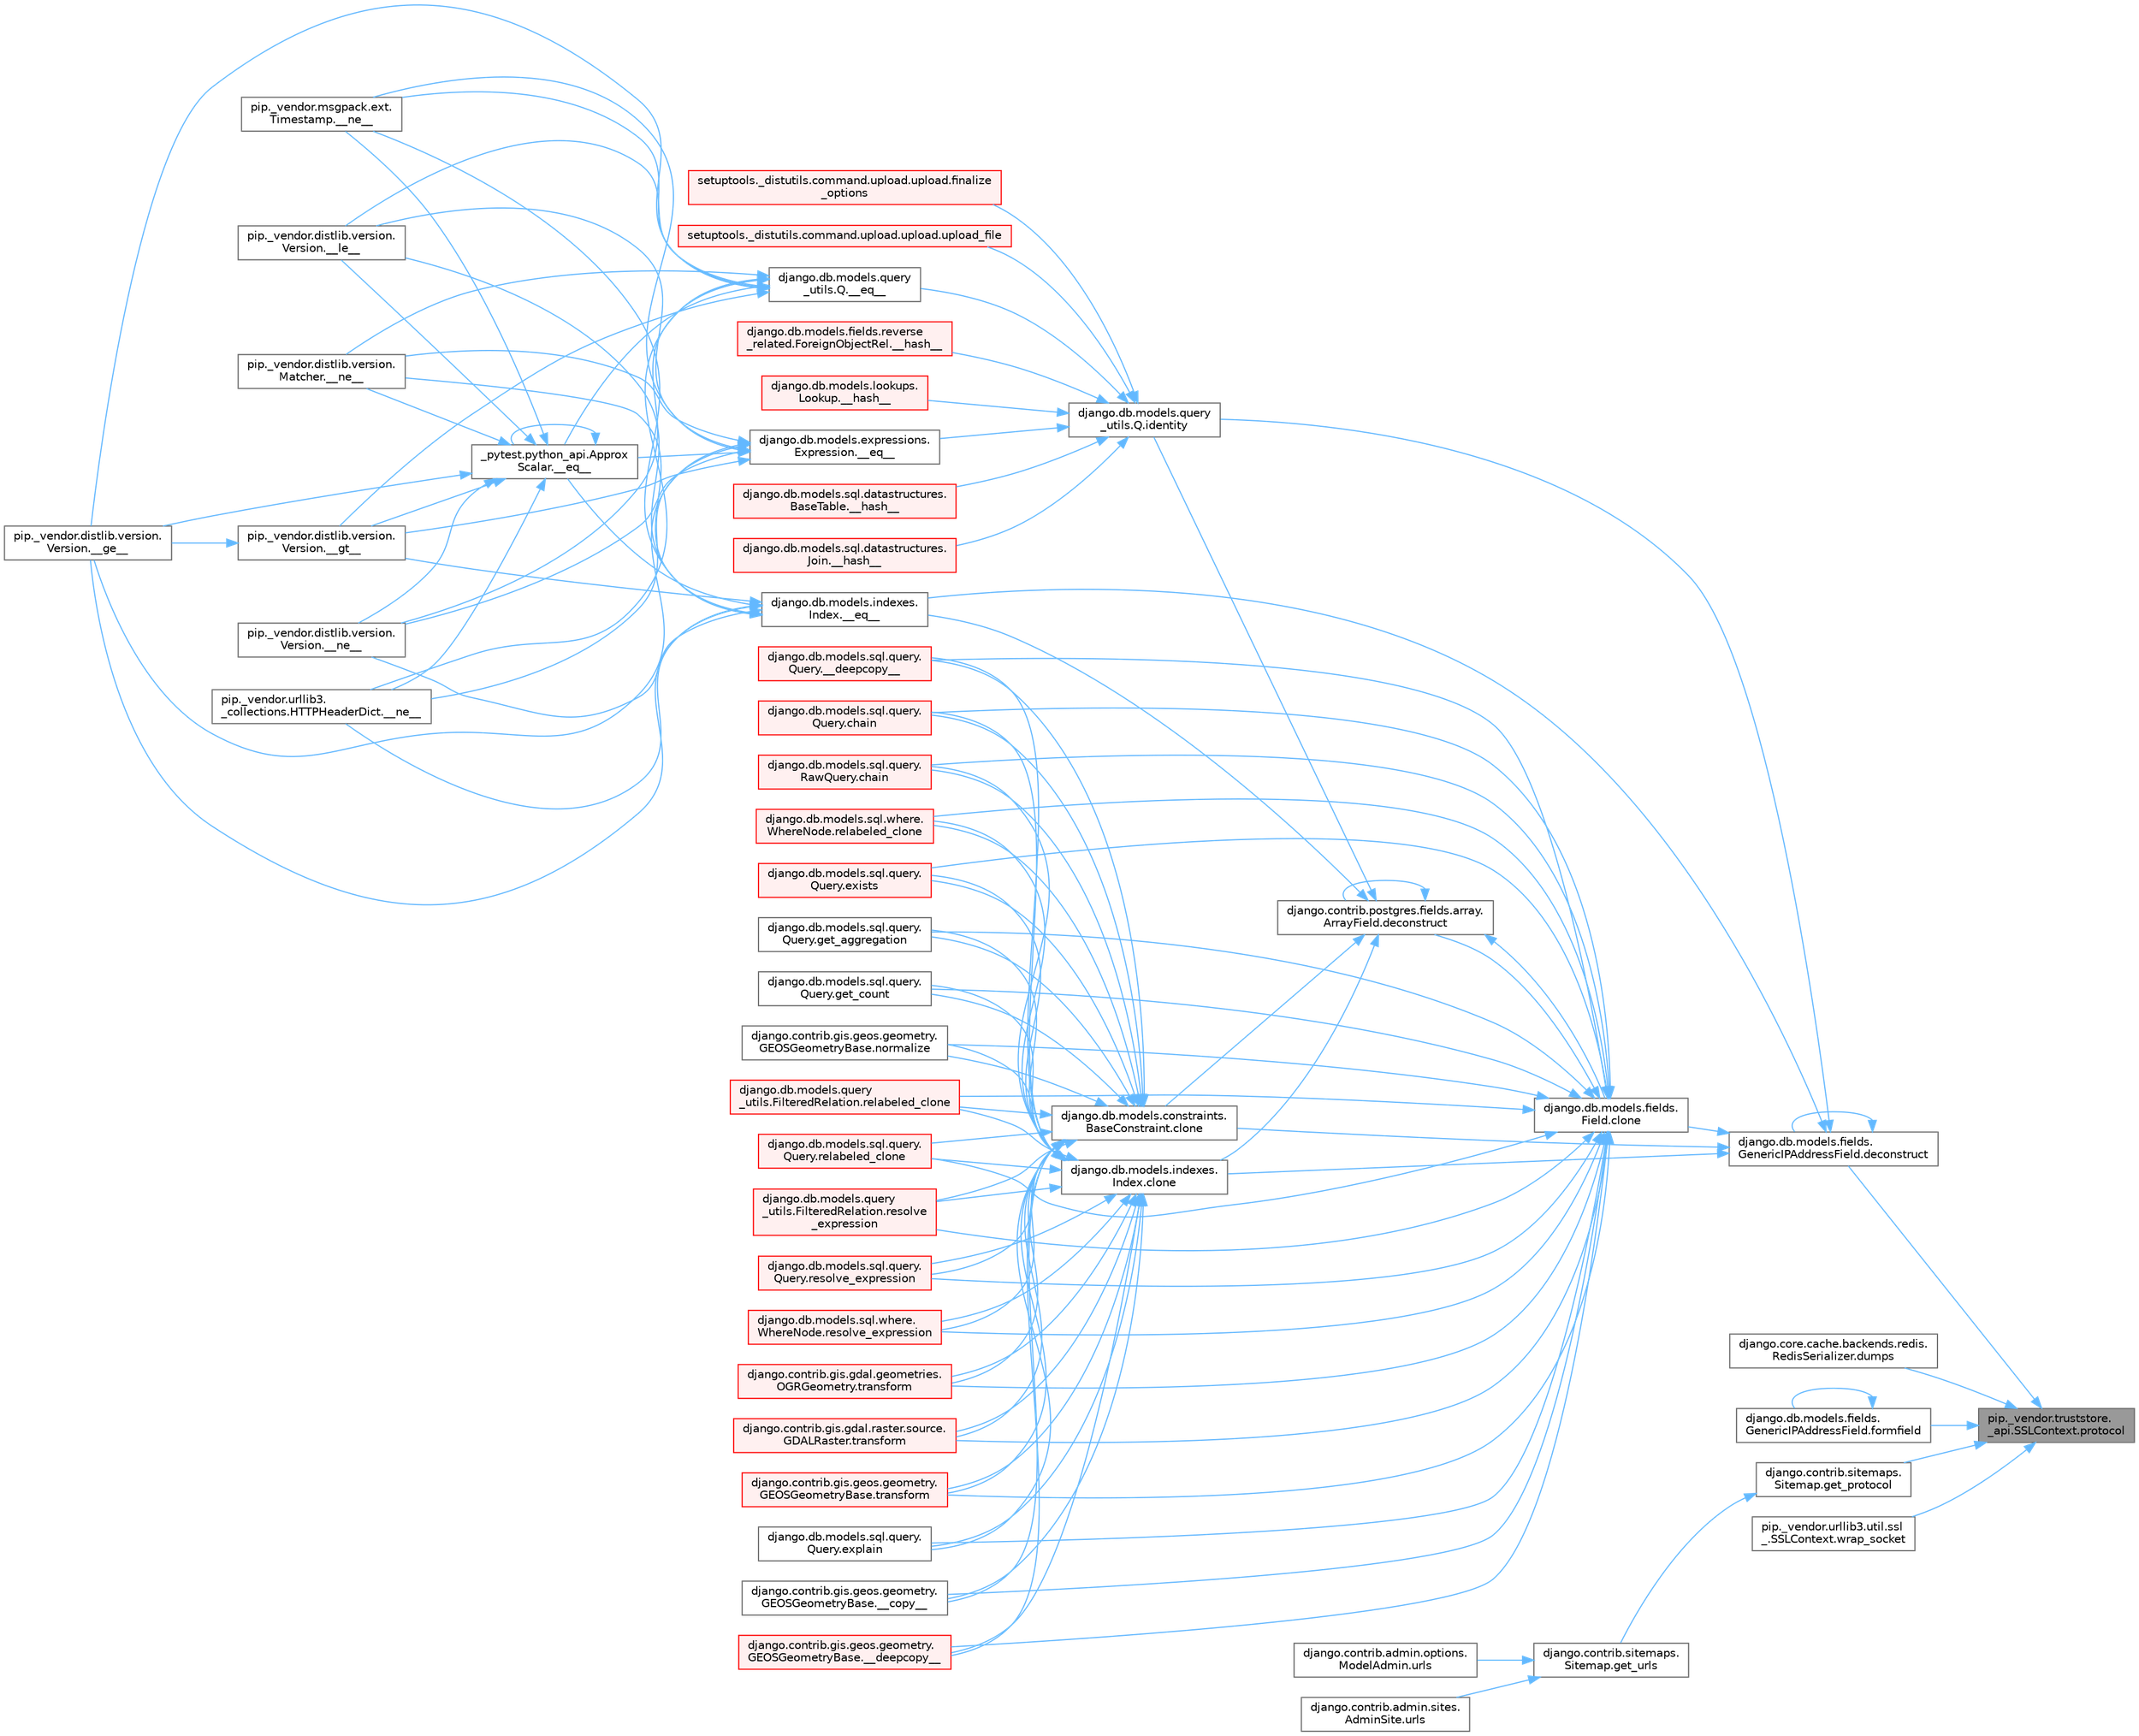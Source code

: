 digraph "pip._vendor.truststore._api.SSLContext.protocol"
{
 // LATEX_PDF_SIZE
  bgcolor="transparent";
  edge [fontname=Helvetica,fontsize=10,labelfontname=Helvetica,labelfontsize=10];
  node [fontname=Helvetica,fontsize=10,shape=box,height=0.2,width=0.4];
  rankdir="RL";
  Node1 [id="Node000001",label="pip._vendor.truststore.\l_api.SSLContext.protocol",height=0.2,width=0.4,color="gray40", fillcolor="grey60", style="filled", fontcolor="black",tooltip=" "];
  Node1 -> Node2 [id="edge1_Node000001_Node000002",dir="back",color="steelblue1",style="solid",tooltip=" "];
  Node2 [id="Node000002",label="django.db.models.fields.\lGenericIPAddressField.deconstruct",height=0.2,width=0.4,color="grey40", fillcolor="white", style="filled",URL="$classdjango_1_1db_1_1models_1_1fields_1_1_generic_i_p_address_field.html#aa8e9e0274916aee4f85ab15963b5bcc4",tooltip=" "];
  Node2 -> Node3 [id="edge2_Node000002_Node000003",dir="back",color="steelblue1",style="solid",tooltip=" "];
  Node3 [id="Node000003",label="django.db.models.indexes.\lIndex.__eq__",height=0.2,width=0.4,color="grey40", fillcolor="white", style="filled",URL="$classdjango_1_1db_1_1models_1_1indexes_1_1_index.html#a610477616672fd35272d94ba513c1496",tooltip=" "];
  Node3 -> Node4 [id="edge3_Node000003_Node000004",dir="back",color="steelblue1",style="solid",tooltip=" "];
  Node4 [id="Node000004",label="_pytest.python_api.Approx\lScalar.__eq__",height=0.2,width=0.4,color="grey40", fillcolor="white", style="filled",URL="$class__pytest_1_1python__api_1_1_approx_scalar.html#af4601ee4ca7409927f88c83ebfc3d923",tooltip=" "];
  Node4 -> Node4 [id="edge4_Node000004_Node000004",dir="back",color="steelblue1",style="solid",tooltip=" "];
  Node4 -> Node5 [id="edge5_Node000004_Node000005",dir="back",color="steelblue1",style="solid",tooltip=" "];
  Node5 [id="Node000005",label="pip._vendor.distlib.version.\lVersion.__ge__",height=0.2,width=0.4,color="grey40", fillcolor="white", style="filled",URL="$classpip_1_1__vendor_1_1distlib_1_1version_1_1_version.html#aa6b7b889cebc687ddb5ed9040d01b1ec",tooltip=" "];
  Node4 -> Node6 [id="edge6_Node000004_Node000006",dir="back",color="steelblue1",style="solid",tooltip=" "];
  Node6 [id="Node000006",label="pip._vendor.distlib.version.\lVersion.__gt__",height=0.2,width=0.4,color="grey40", fillcolor="white", style="filled",URL="$classpip_1_1__vendor_1_1distlib_1_1version_1_1_version.html#a51cf0c8da1bb6829173ff6861b10cb5f",tooltip=" "];
  Node6 -> Node5 [id="edge7_Node000006_Node000005",dir="back",color="steelblue1",style="solid",tooltip=" "];
  Node4 -> Node7 [id="edge8_Node000004_Node000007",dir="back",color="steelblue1",style="solid",tooltip=" "];
  Node7 [id="Node000007",label="pip._vendor.distlib.version.\lVersion.__le__",height=0.2,width=0.4,color="grey40", fillcolor="white", style="filled",URL="$classpip_1_1__vendor_1_1distlib_1_1version_1_1_version.html#ae5e2c5d9b76377e286fcf92a382cbb8b",tooltip=" "];
  Node4 -> Node8 [id="edge9_Node000004_Node000008",dir="back",color="steelblue1",style="solid",tooltip=" "];
  Node8 [id="Node000008",label="pip._vendor.distlib.version.\lMatcher.__ne__",height=0.2,width=0.4,color="grey40", fillcolor="white", style="filled",URL="$classpip_1_1__vendor_1_1distlib_1_1version_1_1_matcher.html#a24f8f8a4686bff3018fee5d22f4e02f1",tooltip=" "];
  Node4 -> Node9 [id="edge10_Node000004_Node000009",dir="back",color="steelblue1",style="solid",tooltip=" "];
  Node9 [id="Node000009",label="pip._vendor.distlib.version.\lVersion.__ne__",height=0.2,width=0.4,color="grey40", fillcolor="white", style="filled",URL="$classpip_1_1__vendor_1_1distlib_1_1version_1_1_version.html#aea3cdf6db007318ab1a2e8d144e2a4a1",tooltip=" "];
  Node4 -> Node10 [id="edge11_Node000004_Node000010",dir="back",color="steelblue1",style="solid",tooltip=" "];
  Node10 [id="Node000010",label="pip._vendor.msgpack.ext.\lTimestamp.__ne__",height=0.2,width=0.4,color="grey40", fillcolor="white", style="filled",URL="$classpip_1_1__vendor_1_1msgpack_1_1ext_1_1_timestamp.html#ac38b8cada8075f7a1133b06bc99b2317",tooltip=" "];
  Node4 -> Node11 [id="edge12_Node000004_Node000011",dir="back",color="steelblue1",style="solid",tooltip=" "];
  Node11 [id="Node000011",label="pip._vendor.urllib3.\l_collections.HTTPHeaderDict.__ne__",height=0.2,width=0.4,color="grey40", fillcolor="white", style="filled",URL="$classpip_1_1__vendor_1_1urllib3_1_1__collections_1_1_h_t_t_p_header_dict.html#aa7766a9499d33160a1258e140e35a806",tooltip=" "];
  Node3 -> Node5 [id="edge13_Node000003_Node000005",dir="back",color="steelblue1",style="solid",tooltip=" "];
  Node3 -> Node6 [id="edge14_Node000003_Node000006",dir="back",color="steelblue1",style="solid",tooltip=" "];
  Node3 -> Node7 [id="edge15_Node000003_Node000007",dir="back",color="steelblue1",style="solid",tooltip=" "];
  Node3 -> Node8 [id="edge16_Node000003_Node000008",dir="back",color="steelblue1",style="solid",tooltip=" "];
  Node3 -> Node9 [id="edge17_Node000003_Node000009",dir="back",color="steelblue1",style="solid",tooltip=" "];
  Node3 -> Node10 [id="edge18_Node000003_Node000010",dir="back",color="steelblue1",style="solid",tooltip=" "];
  Node3 -> Node11 [id="edge19_Node000003_Node000011",dir="back",color="steelblue1",style="solid",tooltip=" "];
  Node2 -> Node12 [id="edge20_Node000002_Node000012",dir="back",color="steelblue1",style="solid",tooltip=" "];
  Node12 [id="Node000012",label="django.db.models.constraints.\lBaseConstraint.clone",height=0.2,width=0.4,color="grey40", fillcolor="white", style="filled",URL="$classdjango_1_1db_1_1models_1_1constraints_1_1_base_constraint.html#a0f02e73d4209006f6317758e83ccf8ac",tooltip=" "];
  Node12 -> Node13 [id="edge21_Node000012_Node000013",dir="back",color="steelblue1",style="solid",tooltip=" "];
  Node13 [id="Node000013",label="django.contrib.gis.geos.geometry.\lGEOSGeometryBase.__copy__",height=0.2,width=0.4,color="grey40", fillcolor="white", style="filled",URL="$classdjango_1_1contrib_1_1gis_1_1geos_1_1geometry_1_1_g_e_o_s_geometry_base.html#ae0f85dbfd6e6e2dab4aa9dd295340b87",tooltip=" "];
  Node12 -> Node14 [id="edge22_Node000012_Node000014",dir="back",color="steelblue1",style="solid",tooltip=" "];
  Node14 [id="Node000014",label="django.contrib.gis.geos.geometry.\lGEOSGeometryBase.__deepcopy__",height=0.2,width=0.4,color="red", fillcolor="#FFF0F0", style="filled",URL="$classdjango_1_1contrib_1_1gis_1_1geos_1_1geometry_1_1_g_e_o_s_geometry_base.html#ac6f16be987e8c98b9ecb52ccb388c18c",tooltip=" "];
  Node12 -> Node304 [id="edge23_Node000012_Node000304",dir="back",color="steelblue1",style="solid",tooltip=" "];
  Node304 [id="Node000304",label="django.db.models.sql.query.\lQuery.__deepcopy__",height=0.2,width=0.4,color="red", fillcolor="#FFF0F0", style="filled",URL="$classdjango_1_1db_1_1models_1_1sql_1_1query_1_1_query.html#a03b0d1ca81a588c179694300577a5dde",tooltip=" "];
  Node12 -> Node305 [id="edge24_Node000012_Node000305",dir="back",color="steelblue1",style="solid",tooltip=" "];
  Node305 [id="Node000305",label="django.db.models.sql.query.\lQuery.chain",height=0.2,width=0.4,color="red", fillcolor="#FFF0F0", style="filled",URL="$classdjango_1_1db_1_1models_1_1sql_1_1query_1_1_query.html#aa3fe5320676d05bc24bd69dcfc785a8f",tooltip=" "];
  Node12 -> Node311 [id="edge25_Node000012_Node000311",dir="back",color="steelblue1",style="solid",tooltip=" "];
  Node311 [id="Node000311",label="django.db.models.sql.query.\lRawQuery.chain",height=0.2,width=0.4,color="red", fillcolor="#FFF0F0", style="filled",URL="$classdjango_1_1db_1_1models_1_1sql_1_1query_1_1_raw_query.html#a7fe9f8502e3420c0378f6edce01aa68b",tooltip=" "];
  Node12 -> Node312 [id="edge26_Node000012_Node000312",dir="back",color="steelblue1",style="solid",tooltip=" "];
  Node312 [id="Node000312",label="django.db.models.sql.query.\lQuery.exists",height=0.2,width=0.4,color="red", fillcolor="#FFF0F0", style="filled",URL="$classdjango_1_1db_1_1models_1_1sql_1_1query_1_1_query.html#ae5c8bc324c4badfdcba3d115464be353",tooltip=" "];
  Node12 -> Node463 [id="edge27_Node000012_Node000463",dir="back",color="steelblue1",style="solid",tooltip=" "];
  Node463 [id="Node000463",label="django.db.models.sql.query.\lQuery.explain",height=0.2,width=0.4,color="grey40", fillcolor="white", style="filled",URL="$classdjango_1_1db_1_1models_1_1sql_1_1query_1_1_query.html#a2017a64b53a6a8b184261899b21895e4",tooltip=" "];
  Node12 -> Node464 [id="edge28_Node000012_Node000464",dir="back",color="steelblue1",style="solid",tooltip=" "];
  Node464 [id="Node000464",label="django.db.models.sql.query.\lQuery.get_aggregation",height=0.2,width=0.4,color="grey40", fillcolor="white", style="filled",URL="$classdjango_1_1db_1_1models_1_1sql_1_1query_1_1_query.html#a838bcc369ee808b360b6ab68323868e0",tooltip=" "];
  Node12 -> Node465 [id="edge29_Node000012_Node000465",dir="back",color="steelblue1",style="solid",tooltip=" "];
  Node465 [id="Node000465",label="django.db.models.sql.query.\lQuery.get_count",height=0.2,width=0.4,color="grey40", fillcolor="white", style="filled",URL="$classdjango_1_1db_1_1models_1_1sql_1_1query_1_1_query.html#a4e6c10ea949b3a1c70851e0002656a09",tooltip=" "];
  Node12 -> Node466 [id="edge30_Node000012_Node000466",dir="back",color="steelblue1",style="solid",tooltip=" "];
  Node466 [id="Node000466",label="django.contrib.gis.geos.geometry.\lGEOSGeometryBase.normalize",height=0.2,width=0.4,color="grey40", fillcolor="white", style="filled",URL="$classdjango_1_1contrib_1_1gis_1_1geos_1_1geometry_1_1_g_e_o_s_geometry_base.html#a8aced8b6d5ffee28e6220e108d7fec9b",tooltip=" "];
  Node12 -> Node467 [id="edge31_Node000012_Node000467",dir="back",color="steelblue1",style="solid",tooltip=" "];
  Node467 [id="Node000467",label="django.db.models.query\l_utils.FilteredRelation.relabeled_clone",height=0.2,width=0.4,color="red", fillcolor="#FFF0F0", style="filled",URL="$classdjango_1_1db_1_1models_1_1query__utils_1_1_filtered_relation.html#a54721cf88cda04227bc9137fac94d470",tooltip=" "];
  Node12 -> Node470 [id="edge32_Node000012_Node000470",dir="back",color="steelblue1",style="solid",tooltip=" "];
  Node470 [id="Node000470",label="django.db.models.sql.query.\lQuery.relabeled_clone",height=0.2,width=0.4,color="red", fillcolor="#FFF0F0", style="filled",URL="$classdjango_1_1db_1_1models_1_1sql_1_1query_1_1_query.html#af280d6a64a9e44dd71caa13a91ccf716",tooltip=" "];
  Node12 -> Node473 [id="edge33_Node000012_Node000473",dir="back",color="steelblue1",style="solid",tooltip=" "];
  Node473 [id="Node000473",label="django.db.models.sql.where.\lWhereNode.relabeled_clone",height=0.2,width=0.4,color="red", fillcolor="#FFF0F0", style="filled",URL="$classdjango_1_1db_1_1models_1_1sql_1_1where_1_1_where_node.html#acb4f80fab7f4124b0f0e418442cec200",tooltip=" "];
  Node12 -> Node474 [id="edge34_Node000012_Node000474",dir="back",color="steelblue1",style="solid",tooltip=" "];
  Node474 [id="Node000474",label="django.db.models.query\l_utils.FilteredRelation.resolve\l_expression",height=0.2,width=0.4,color="red", fillcolor="#FFF0F0", style="filled",URL="$classdjango_1_1db_1_1models_1_1query__utils_1_1_filtered_relation.html#a3f24fb1b73679c55925f8e4dcd511536",tooltip=" "];
  Node12 -> Node1375 [id="edge35_Node000012_Node001375",dir="back",color="steelblue1",style="solid",tooltip=" "];
  Node1375 [id="Node001375",label="django.db.models.sql.query.\lQuery.resolve_expression",height=0.2,width=0.4,color="red", fillcolor="#FFF0F0", style="filled",URL="$classdjango_1_1db_1_1models_1_1sql_1_1query_1_1_query.html#a9f7253d9010a6f0082182c39b0255e52",tooltip=" "];
  Node12 -> Node1376 [id="edge36_Node000012_Node001376",dir="back",color="steelblue1",style="solid",tooltip=" "];
  Node1376 [id="Node001376",label="django.db.models.sql.where.\lWhereNode.resolve_expression",height=0.2,width=0.4,color="red", fillcolor="#FFF0F0", style="filled",URL="$classdjango_1_1db_1_1models_1_1sql_1_1where_1_1_where_node.html#a6c40a769daf4cf5e7eac05f3943d42e9",tooltip=" "];
  Node12 -> Node1377 [id="edge37_Node000012_Node001377",dir="back",color="steelblue1",style="solid",tooltip=" "];
  Node1377 [id="Node001377",label="django.contrib.gis.gdal.geometries.\lOGRGeometry.transform",height=0.2,width=0.4,color="red", fillcolor="#FFF0F0", style="filled",URL="$classdjango_1_1contrib_1_1gis_1_1gdal_1_1geometries_1_1_o_g_r_geometry.html#ab67a02e9a12ddd1da2a9bbe77efe3f93",tooltip=" "];
  Node12 -> Node1382 [id="edge38_Node000012_Node001382",dir="back",color="steelblue1",style="solid",tooltip=" "];
  Node1382 [id="Node001382",label="django.contrib.gis.gdal.raster.source.\lGDALRaster.transform",height=0.2,width=0.4,color="red", fillcolor="#FFF0F0", style="filled",URL="$classdjango_1_1contrib_1_1gis_1_1gdal_1_1raster_1_1source_1_1_g_d_a_l_raster.html#ac5283a9f9f3834181470dffd8dcddbd0",tooltip=" "];
  Node12 -> Node1383 [id="edge39_Node000012_Node001383",dir="back",color="steelblue1",style="solid",tooltip=" "];
  Node1383 [id="Node001383",label="django.contrib.gis.geos.geometry.\lGEOSGeometryBase.transform",height=0.2,width=0.4,color="red", fillcolor="#FFF0F0", style="filled",URL="$classdjango_1_1contrib_1_1gis_1_1geos_1_1geometry_1_1_g_e_o_s_geometry_base.html#aeaa8ab6c866c4423240e0e096ffa8975",tooltip=" "];
  Node2 -> Node460 [id="edge40_Node000002_Node000460",dir="back",color="steelblue1",style="solid",tooltip=" "];
  Node460 [id="Node000460",label="django.db.models.fields.\lField.clone",height=0.2,width=0.4,color="grey40", fillcolor="white", style="filled",URL="$classdjango_1_1db_1_1models_1_1fields_1_1_field.html#aeaf9d4a620ef742dbc6414393f549ee2",tooltip=" "];
  Node460 -> Node13 [id="edge41_Node000460_Node000013",dir="back",color="steelblue1",style="solid",tooltip=" "];
  Node460 -> Node14 [id="edge42_Node000460_Node000014",dir="back",color="steelblue1",style="solid",tooltip=" "];
  Node460 -> Node304 [id="edge43_Node000460_Node000304",dir="back",color="steelblue1",style="solid",tooltip=" "];
  Node460 -> Node305 [id="edge44_Node000460_Node000305",dir="back",color="steelblue1",style="solid",tooltip=" "];
  Node460 -> Node311 [id="edge45_Node000460_Node000311",dir="back",color="steelblue1",style="solid",tooltip=" "];
  Node460 -> Node461 [id="edge46_Node000460_Node000461",dir="back",color="steelblue1",style="solid",tooltip=" "];
  Node461 [id="Node000461",label="django.contrib.postgres.fields.array.\lArrayField.deconstruct",height=0.2,width=0.4,color="grey40", fillcolor="white", style="filled",URL="$classdjango_1_1contrib_1_1postgres_1_1fields_1_1array_1_1_array_field.html#a030c65c8cc59007bba984053418f318b",tooltip=" "];
  Node461 -> Node3 [id="edge47_Node000461_Node000003",dir="back",color="steelblue1",style="solid",tooltip=" "];
  Node461 -> Node12 [id="edge48_Node000461_Node000012",dir="back",color="steelblue1",style="solid",tooltip=" "];
  Node461 -> Node460 [id="edge49_Node000461_Node000460",dir="back",color="steelblue1",style="solid",tooltip=" "];
  Node461 -> Node462 [id="edge50_Node000461_Node000462",dir="back",color="steelblue1",style="solid",tooltip=" "];
  Node462 [id="Node000462",label="django.db.models.indexes.\lIndex.clone",height=0.2,width=0.4,color="grey40", fillcolor="white", style="filled",URL="$classdjango_1_1db_1_1models_1_1indexes_1_1_index.html#aeaccf659cbc1989e539625d16602541e",tooltip=" "];
  Node462 -> Node13 [id="edge51_Node000462_Node000013",dir="back",color="steelblue1",style="solid",tooltip=" "];
  Node462 -> Node14 [id="edge52_Node000462_Node000014",dir="back",color="steelblue1",style="solid",tooltip=" "];
  Node462 -> Node304 [id="edge53_Node000462_Node000304",dir="back",color="steelblue1",style="solid",tooltip=" "];
  Node462 -> Node305 [id="edge54_Node000462_Node000305",dir="back",color="steelblue1",style="solid",tooltip=" "];
  Node462 -> Node311 [id="edge55_Node000462_Node000311",dir="back",color="steelblue1",style="solid",tooltip=" "];
  Node462 -> Node312 [id="edge56_Node000462_Node000312",dir="back",color="steelblue1",style="solid",tooltip=" "];
  Node462 -> Node463 [id="edge57_Node000462_Node000463",dir="back",color="steelblue1",style="solid",tooltip=" "];
  Node462 -> Node464 [id="edge58_Node000462_Node000464",dir="back",color="steelblue1",style="solid",tooltip=" "];
  Node462 -> Node465 [id="edge59_Node000462_Node000465",dir="back",color="steelblue1",style="solid",tooltip=" "];
  Node462 -> Node466 [id="edge60_Node000462_Node000466",dir="back",color="steelblue1",style="solid",tooltip=" "];
  Node462 -> Node467 [id="edge61_Node000462_Node000467",dir="back",color="steelblue1",style="solid",tooltip=" "];
  Node462 -> Node470 [id="edge62_Node000462_Node000470",dir="back",color="steelblue1",style="solid",tooltip=" "];
  Node462 -> Node473 [id="edge63_Node000462_Node000473",dir="back",color="steelblue1",style="solid",tooltip=" "];
  Node462 -> Node474 [id="edge64_Node000462_Node000474",dir="back",color="steelblue1",style="solid",tooltip=" "];
  Node462 -> Node1375 [id="edge65_Node000462_Node001375",dir="back",color="steelblue1",style="solid",tooltip=" "];
  Node462 -> Node1376 [id="edge66_Node000462_Node001376",dir="back",color="steelblue1",style="solid",tooltip=" "];
  Node462 -> Node1377 [id="edge67_Node000462_Node001377",dir="back",color="steelblue1",style="solid",tooltip=" "];
  Node462 -> Node1382 [id="edge68_Node000462_Node001382",dir="back",color="steelblue1",style="solid",tooltip=" "];
  Node462 -> Node1383 [id="edge69_Node000462_Node001383",dir="back",color="steelblue1",style="solid",tooltip=" "];
  Node461 -> Node461 [id="edge70_Node000461_Node000461",dir="back",color="steelblue1",style="solid",tooltip=" "];
  Node461 -> Node698 [id="edge71_Node000461_Node000698",dir="back",color="steelblue1",style="solid",tooltip=" "];
  Node698 [id="Node000698",label="django.db.models.query\l_utils.Q.identity",height=0.2,width=0.4,color="grey40", fillcolor="white", style="filled",URL="$classdjango_1_1db_1_1models_1_1query__utils_1_1_q.html#a63129a45cd7e8fa8b4789ce076f445a3",tooltip=" "];
  Node698 -> Node89 [id="edge72_Node000698_Node000089",dir="back",color="steelblue1",style="solid",tooltip=" "];
  Node89 [id="Node000089",label="django.db.models.expressions.\lExpression.__eq__",height=0.2,width=0.4,color="grey40", fillcolor="white", style="filled",URL="$classdjango_1_1db_1_1models_1_1expressions_1_1_expression.html#adb4c2940b4e88b38771aac46593315e1",tooltip=" "];
  Node89 -> Node4 [id="edge73_Node000089_Node000004",dir="back",color="steelblue1",style="solid",tooltip=" "];
  Node89 -> Node5 [id="edge74_Node000089_Node000005",dir="back",color="steelblue1",style="solid",tooltip=" "];
  Node89 -> Node6 [id="edge75_Node000089_Node000006",dir="back",color="steelblue1",style="solid",tooltip=" "];
  Node89 -> Node7 [id="edge76_Node000089_Node000007",dir="back",color="steelblue1",style="solid",tooltip=" "];
  Node89 -> Node8 [id="edge77_Node000089_Node000008",dir="back",color="steelblue1",style="solid",tooltip=" "];
  Node89 -> Node9 [id="edge78_Node000089_Node000009",dir="back",color="steelblue1",style="solid",tooltip=" "];
  Node89 -> Node10 [id="edge79_Node000089_Node000010",dir="back",color="steelblue1",style="solid",tooltip=" "];
  Node89 -> Node11 [id="edge80_Node000089_Node000011",dir="back",color="steelblue1",style="solid",tooltip=" "];
  Node698 -> Node90 [id="edge81_Node000698_Node000090",dir="back",color="steelblue1",style="solid",tooltip=" "];
  Node90 [id="Node000090",label="django.db.models.query\l_utils.Q.__eq__",height=0.2,width=0.4,color="grey40", fillcolor="white", style="filled",URL="$classdjango_1_1db_1_1models_1_1query__utils_1_1_q.html#aa83c3e0a1d5257be65a946fcc4baf58a",tooltip=" "];
  Node90 -> Node4 [id="edge82_Node000090_Node000004",dir="back",color="steelblue1",style="solid",tooltip=" "];
  Node90 -> Node5 [id="edge83_Node000090_Node000005",dir="back",color="steelblue1",style="solid",tooltip=" "];
  Node90 -> Node6 [id="edge84_Node000090_Node000006",dir="back",color="steelblue1",style="solid",tooltip=" "];
  Node90 -> Node7 [id="edge85_Node000090_Node000007",dir="back",color="steelblue1",style="solid",tooltip=" "];
  Node90 -> Node8 [id="edge86_Node000090_Node000008",dir="back",color="steelblue1",style="solid",tooltip=" "];
  Node90 -> Node9 [id="edge87_Node000090_Node000009",dir="back",color="steelblue1",style="solid",tooltip=" "];
  Node90 -> Node10 [id="edge88_Node000090_Node000010",dir="back",color="steelblue1",style="solid",tooltip=" "];
  Node90 -> Node11 [id="edge89_Node000090_Node000011",dir="back",color="steelblue1",style="solid",tooltip=" "];
  Node698 -> Node91 [id="edge90_Node000698_Node000091",dir="back",color="steelblue1",style="solid",tooltip=" "];
  Node91 [id="Node000091",label="django.db.models.fields.reverse\l_related.ForeignObjectRel.__hash__",height=0.2,width=0.4,color="red", fillcolor="#FFF0F0", style="filled",URL="$classdjango_1_1db_1_1models_1_1fields_1_1reverse__related_1_1_foreign_object_rel.html#aa0478c97c51638ebbe5b348c9ace7a13",tooltip=" "];
  Node698 -> Node94 [id="edge91_Node000698_Node000094",dir="back",color="steelblue1",style="solid",tooltip=" "];
  Node94 [id="Node000094",label="django.db.models.lookups.\lLookup.__hash__",height=0.2,width=0.4,color="red", fillcolor="#FFF0F0", style="filled",URL="$classdjango_1_1db_1_1models_1_1lookups_1_1_lookup.html#a05201ecef16ee5ad8c9a403b7ebbc268",tooltip=" "];
  Node698 -> Node95 [id="edge92_Node000698_Node000095",dir="back",color="steelblue1",style="solid",tooltip=" "];
  Node95 [id="Node000095",label="django.db.models.sql.datastructures.\lBaseTable.__hash__",height=0.2,width=0.4,color="red", fillcolor="#FFF0F0", style="filled",URL="$classdjango_1_1db_1_1models_1_1sql_1_1datastructures_1_1_base_table.html#aebcfbba4343eb7a1520718b608feaaa6",tooltip=" "];
  Node698 -> Node96 [id="edge93_Node000698_Node000096",dir="back",color="steelblue1",style="solid",tooltip=" "];
  Node96 [id="Node000096",label="django.db.models.sql.datastructures.\lJoin.__hash__",height=0.2,width=0.4,color="red", fillcolor="#FFF0F0", style="filled",URL="$classdjango_1_1db_1_1models_1_1sql_1_1datastructures_1_1_join.html#adcb5282598b4e04b92f6bd262f0d360c",tooltip=" "];
  Node698 -> Node97 [id="edge94_Node000698_Node000097",dir="back",color="steelblue1",style="solid",tooltip=" "];
  Node97 [id="Node000097",label="setuptools._distutils.command.upload.upload.finalize\l_options",height=0.2,width=0.4,color="red", fillcolor="#FFF0F0", style="filled",URL="$classsetuptools_1_1__distutils_1_1command_1_1upload_1_1upload.html#a9c94c240a676c164b8b18a141bc48c4c",tooltip=" "];
  Node698 -> Node104 [id="edge95_Node000698_Node000104",dir="back",color="steelblue1",style="solid",tooltip=" "];
  Node104 [id="Node000104",label="setuptools._distutils.command.upload.upload.upload_file",height=0.2,width=0.4,color="red", fillcolor="#FFF0F0", style="filled",URL="$classsetuptools_1_1__distutils_1_1command_1_1upload_1_1upload.html#aa7d9089079f68edc3d38061fcc04211f",tooltip=" "];
  Node460 -> Node312 [id="edge96_Node000460_Node000312",dir="back",color="steelblue1",style="solid",tooltip=" "];
  Node460 -> Node463 [id="edge97_Node000460_Node000463",dir="back",color="steelblue1",style="solid",tooltip=" "];
  Node460 -> Node464 [id="edge98_Node000460_Node000464",dir="back",color="steelblue1",style="solid",tooltip=" "];
  Node460 -> Node465 [id="edge99_Node000460_Node000465",dir="back",color="steelblue1",style="solid",tooltip=" "];
  Node460 -> Node466 [id="edge100_Node000460_Node000466",dir="back",color="steelblue1",style="solid",tooltip=" "];
  Node460 -> Node467 [id="edge101_Node000460_Node000467",dir="back",color="steelblue1",style="solid",tooltip=" "];
  Node460 -> Node470 [id="edge102_Node000460_Node000470",dir="back",color="steelblue1",style="solid",tooltip=" "];
  Node460 -> Node473 [id="edge103_Node000460_Node000473",dir="back",color="steelblue1",style="solid",tooltip=" "];
  Node460 -> Node474 [id="edge104_Node000460_Node000474",dir="back",color="steelblue1",style="solid",tooltip=" "];
  Node460 -> Node1375 [id="edge105_Node000460_Node001375",dir="back",color="steelblue1",style="solid",tooltip=" "];
  Node460 -> Node1376 [id="edge106_Node000460_Node001376",dir="back",color="steelblue1",style="solid",tooltip=" "];
  Node460 -> Node1377 [id="edge107_Node000460_Node001377",dir="back",color="steelblue1",style="solid",tooltip=" "];
  Node460 -> Node1382 [id="edge108_Node000460_Node001382",dir="back",color="steelblue1",style="solid",tooltip=" "];
  Node460 -> Node1383 [id="edge109_Node000460_Node001383",dir="back",color="steelblue1",style="solid",tooltip=" "];
  Node2 -> Node462 [id="edge110_Node000002_Node000462",dir="back",color="steelblue1",style="solid",tooltip=" "];
  Node2 -> Node2 [id="edge111_Node000002_Node000002",dir="back",color="steelblue1",style="solid",tooltip=" "];
  Node2 -> Node698 [id="edge112_Node000002_Node000698",dir="back",color="steelblue1",style="solid",tooltip=" "];
  Node1 -> Node3180 [id="edge113_Node000001_Node003180",dir="back",color="steelblue1",style="solid",tooltip=" "];
  Node3180 [id="Node003180",label="django.core.cache.backends.redis.\lRedisSerializer.dumps",height=0.2,width=0.4,color="grey40", fillcolor="white", style="filled",URL="$classdjango_1_1core_1_1cache_1_1backends_1_1redis_1_1_redis_serializer.html#a5f4e3fbf4fa1a5bb4a699ab62555d8e8",tooltip=" "];
  Node1 -> Node3181 [id="edge114_Node000001_Node003181",dir="back",color="steelblue1",style="solid",tooltip=" "];
  Node3181 [id="Node003181",label="django.db.models.fields.\lGenericIPAddressField.formfield",height=0.2,width=0.4,color="grey40", fillcolor="white", style="filled",URL="$classdjango_1_1db_1_1models_1_1fields_1_1_generic_i_p_address_field.html#ab858f851e7faa197100edd0074f7411d",tooltip=" "];
  Node3181 -> Node3181 [id="edge115_Node003181_Node003181",dir="back",color="steelblue1",style="solid",tooltip=" "];
  Node1 -> Node3182 [id="edge116_Node000001_Node003182",dir="back",color="steelblue1",style="solid",tooltip=" "];
  Node3182 [id="Node003182",label="django.contrib.sitemaps.\lSitemap.get_protocol",height=0.2,width=0.4,color="grey40", fillcolor="white", style="filled",URL="$classdjango_1_1contrib_1_1sitemaps_1_1_sitemap.html#aa783638a89f99dadc2557714d313567a",tooltip=" "];
  Node3182 -> Node3162 [id="edge117_Node003182_Node003162",dir="back",color="steelblue1",style="solid",tooltip=" "];
  Node3162 [id="Node003162",label="django.contrib.sitemaps.\lSitemap.get_urls",height=0.2,width=0.4,color="grey40", fillcolor="white", style="filled",URL="$classdjango_1_1contrib_1_1sitemaps_1_1_sitemap.html#adf0582b6b190c92d1b65c14c97d464f2",tooltip=" "];
  Node3162 -> Node1145 [id="edge118_Node003162_Node001145",dir="back",color="steelblue1",style="solid",tooltip=" "];
  Node1145 [id="Node001145",label="django.contrib.admin.options.\lModelAdmin.urls",height=0.2,width=0.4,color="grey40", fillcolor="white", style="filled",URL="$classdjango_1_1contrib_1_1admin_1_1options_1_1_model_admin.html#acb0acd66eaa0285cb84a9725337e0461",tooltip=" "];
  Node3162 -> Node1146 [id="edge119_Node003162_Node001146",dir="back",color="steelblue1",style="solid",tooltip=" "];
  Node1146 [id="Node001146",label="django.contrib.admin.sites.\lAdminSite.urls",height=0.2,width=0.4,color="grey40", fillcolor="white", style="filled",URL="$classdjango_1_1contrib_1_1admin_1_1sites_1_1_admin_site.html#a5779602ab3f5e37505aa669f7e7d61d3",tooltip=" "];
  Node1 -> Node3183 [id="edge120_Node000001_Node003183",dir="back",color="steelblue1",style="solid",tooltip=" "];
  Node3183 [id="Node003183",label="pip._vendor.urllib3.util.ssl\l_.SSLContext.wrap_socket",height=0.2,width=0.4,color="grey40", fillcolor="white", style="filled",URL="$classpip_1_1__vendor_1_1urllib3_1_1util_1_1ssl___1_1_s_s_l_context.html#a8774e9af9949edd55d55cd1031a21e54",tooltip=" "];
}
